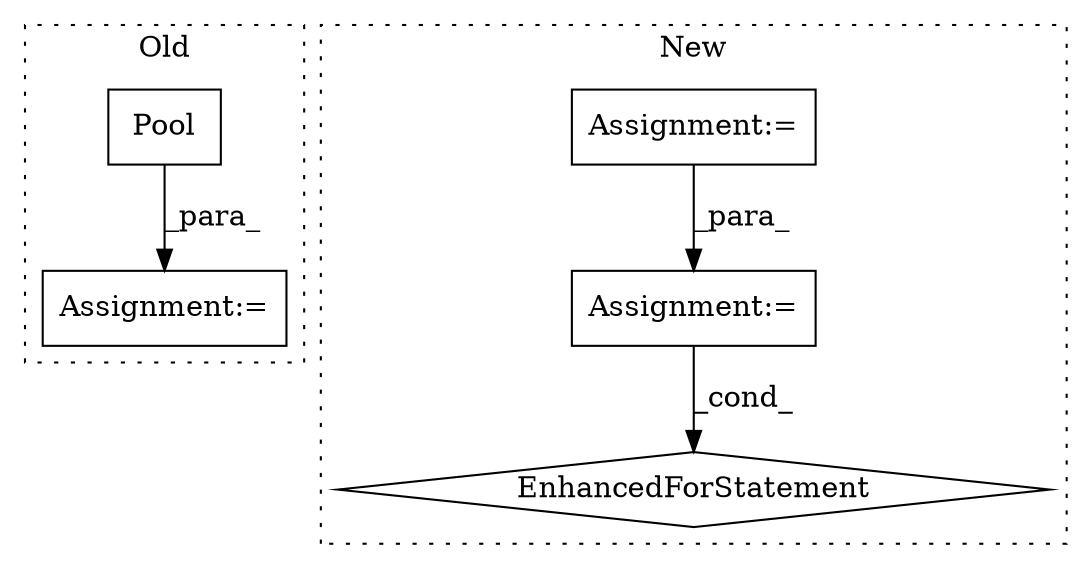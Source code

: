 digraph G {
subgraph cluster0 {
1 [label="Pool" a="32" s="3179,3197" l="5,1" shape="box"];
3 [label="Assignment:=" a="7" s="3162" l="1" shape="box"];
label = "Old";
style="dotted";
}
subgraph cluster1 {
2 [label="EnhancedForStatement" a="70" s="3310,3382" l="53,2" shape="diamond"];
4 [label="Assignment:=" a="7" s="2536" l="1" shape="box"];
5 [label="Assignment:=" a="7" s="3310,3382" l="53,2" shape="box"];
label = "New";
style="dotted";
}
1 -> 3 [label="_para_"];
4 -> 5 [label="_para_"];
5 -> 2 [label="_cond_"];
}